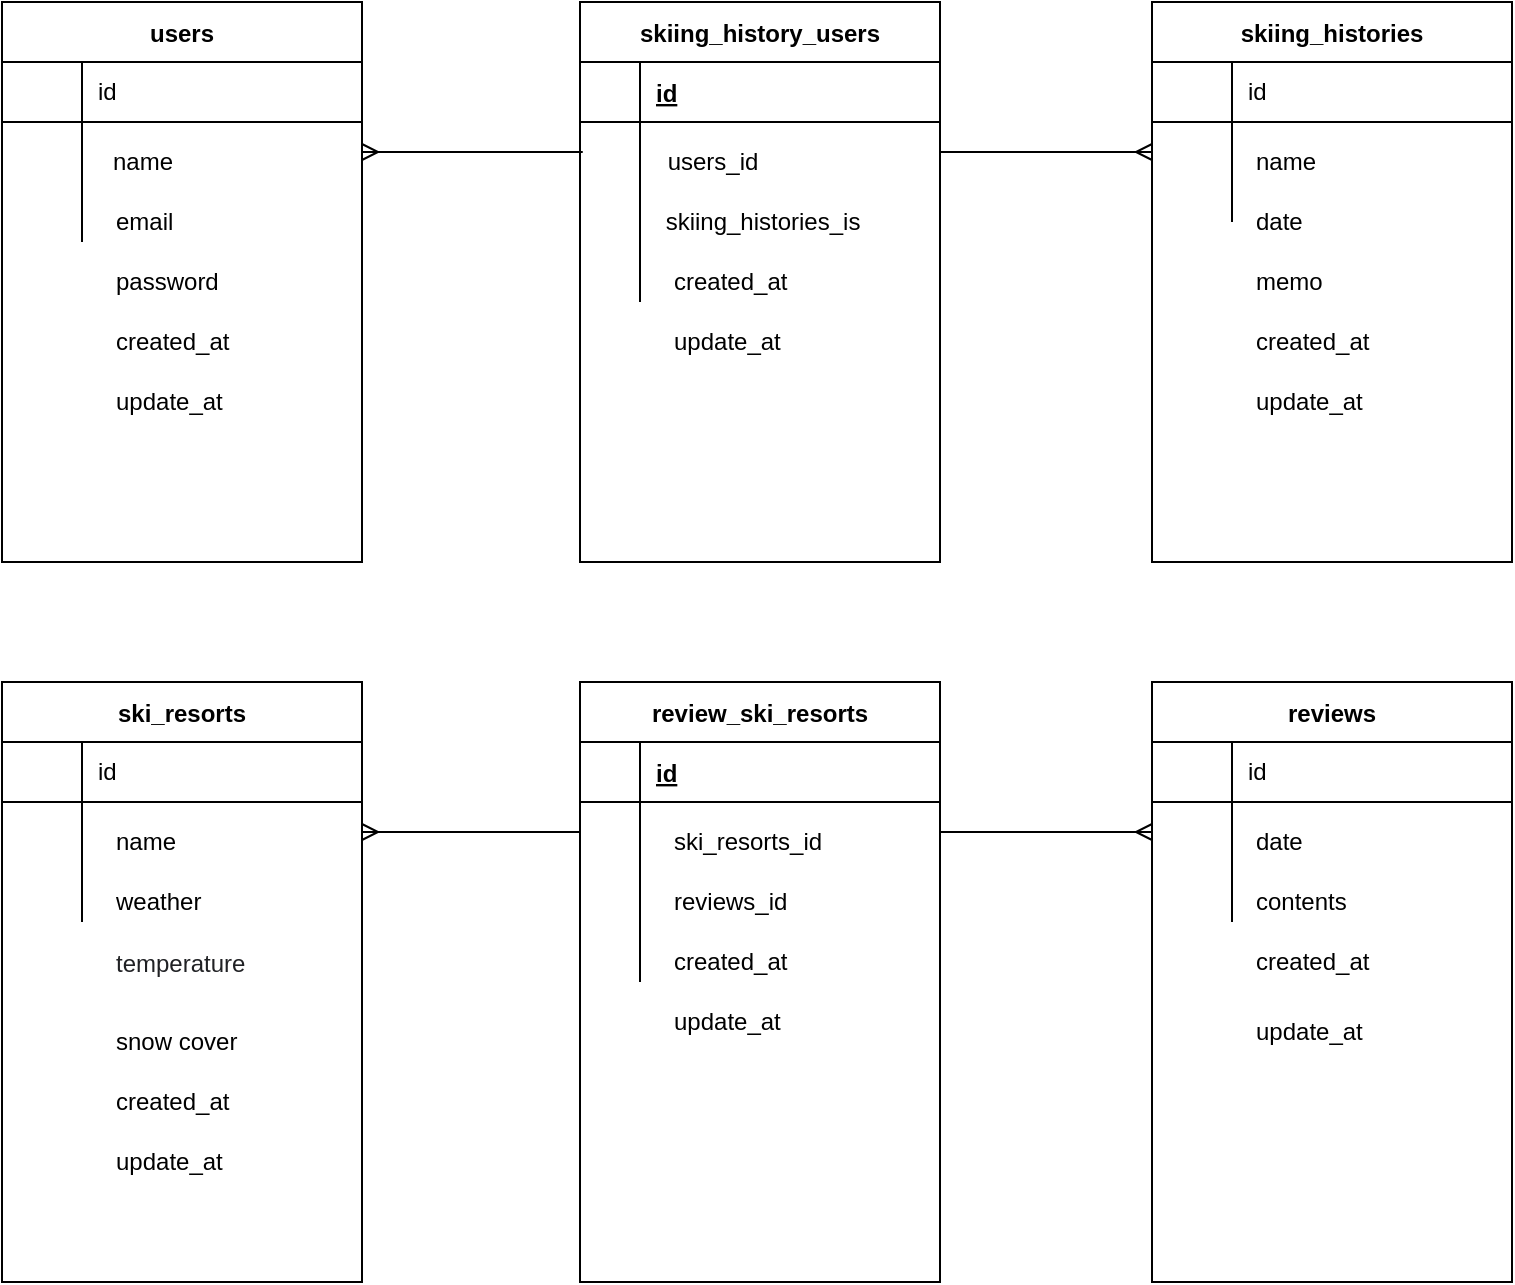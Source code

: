 <mxfile>
    <diagram id="7Et-u0gL1dKw2_6GZPuL" name="ページ1">
        <mxGraphModel dx="898" dy="680" grid="1" gridSize="10" guides="1" tooltips="1" connect="1" arrows="1" fold="1" page="1" pageScale="1" pageWidth="827" pageHeight="1169" background="#FFFFFF" math="0" shadow="0">
            <root>
                <mxCell id="0"/>
                <mxCell id="1" parent="0"/>
                <mxCell id="12" value="users" style="shape=table;startSize=30;container=1;collapsible=0;childLayout=tableLayout;fixedRows=1;rowLines=0;fontStyle=1;align=center;fontColor=#000000;" parent="1" vertex="1">
                    <mxGeometry x="35" y="250" width="180" height="280" as="geometry"/>
                </mxCell>
                <mxCell id="13" value="" style="shape=partialRectangle;html=1;whiteSpace=wrap;collapsible=0;dropTarget=0;pointerEvents=0;fillColor=none;top=0;left=0;bottom=1;right=0;points=[[0,0.5],[1,0.5]];portConstraint=eastwest;" parent="12" vertex="1">
                    <mxGeometry y="30" width="180" height="30" as="geometry"/>
                </mxCell>
                <mxCell id="14" value="" style="shape=partialRectangle;html=1;whiteSpace=wrap;connectable=0;fillColor=none;top=0;left=0;bottom=0;right=0;overflow=hidden;" parent="13" vertex="1">
                    <mxGeometry width="40" height="30" as="geometry"/>
                </mxCell>
                <mxCell id="15" value="id" style="shape=partialRectangle;html=1;whiteSpace=wrap;connectable=0;fillColor=none;top=0;left=0;bottom=0;right=0;align=left;spacingLeft=6;overflow=hidden;" parent="13" vertex="1">
                    <mxGeometry x="40" width="140" height="30" as="geometry"/>
                </mxCell>
                <mxCell id="16" value="" style="shape=partialRectangle;html=1;whiteSpace=wrap;collapsible=0;dropTarget=0;pointerEvents=0;fillColor=none;top=0;left=0;bottom=0;right=0;points=[[0,0.5],[1,0.5]];portConstraint=eastwest;" parent="12" vertex="1">
                    <mxGeometry y="60" width="180" height="30" as="geometry"/>
                </mxCell>
                <mxCell id="17" value="" style="shape=partialRectangle;html=1;whiteSpace=wrap;connectable=0;fillColor=none;top=0;left=0;bottom=0;right=0;overflow=hidden;" parent="16" vertex="1">
                    <mxGeometry width="40" height="30" as="geometry"/>
                </mxCell>
                <mxCell id="18" value="" style="shape=partialRectangle;html=1;whiteSpace=wrap;connectable=0;fillColor=none;top=0;left=0;bottom=0;right=0;align=left;spacingLeft=6;overflow=hidden;" parent="16" vertex="1">
                    <mxGeometry x="40" width="140" height="30" as="geometry"/>
                </mxCell>
                <mxCell id="19" value="" style="shape=partialRectangle;html=1;whiteSpace=wrap;collapsible=0;dropTarget=0;pointerEvents=0;fillColor=none;top=0;left=0;bottom=0;right=0;points=[[0,0.5],[1,0.5]];portConstraint=eastwest;" parent="12" vertex="1">
                    <mxGeometry y="90" width="180" height="30" as="geometry"/>
                </mxCell>
                <mxCell id="20" value="" style="shape=partialRectangle;html=1;whiteSpace=wrap;connectable=0;fillColor=none;top=0;left=0;bottom=0;right=0;overflow=hidden;" parent="19" vertex="1">
                    <mxGeometry width="40" height="30" as="geometry"/>
                </mxCell>
                <mxCell id="21" value="" style="shape=partialRectangle;html=1;whiteSpace=wrap;connectable=0;fillColor=none;top=0;left=0;bottom=0;right=0;align=left;spacingLeft=6;overflow=hidden;" parent="19" vertex="1">
                    <mxGeometry x="40" width="140" height="30" as="geometry"/>
                </mxCell>
                <mxCell id="61" value="reviews" style="shape=table;startSize=30;container=1;collapsible=0;childLayout=tableLayout;fixedRows=1;rowLines=0;fontStyle=1;align=center;fontColor=#000000;strokeColor=#000000;" parent="1" vertex="1">
                    <mxGeometry x="610" y="590" width="180" height="300" as="geometry"/>
                </mxCell>
                <mxCell id="62" value="" style="shape=partialRectangle;html=1;whiteSpace=wrap;collapsible=0;dropTarget=0;pointerEvents=0;fillColor=none;top=0;left=0;bottom=1;right=0;points=[[0,0.5],[1,0.5]];portConstraint=eastwest;" parent="61" vertex="1">
                    <mxGeometry y="30" width="180" height="30" as="geometry"/>
                </mxCell>
                <mxCell id="63" value="" style="shape=partialRectangle;html=1;whiteSpace=wrap;connectable=0;fillColor=none;top=0;left=0;bottom=0;right=0;overflow=hidden;" parent="62" vertex="1">
                    <mxGeometry width="40" height="30" as="geometry"/>
                </mxCell>
                <mxCell id="64" value="id" style="shape=partialRectangle;html=1;whiteSpace=wrap;connectable=0;fillColor=none;top=0;left=0;bottom=0;right=0;align=left;spacingLeft=6;overflow=hidden;" parent="62" vertex="1">
                    <mxGeometry x="40" width="140" height="30" as="geometry"/>
                </mxCell>
                <mxCell id="65" value="" style="shape=partialRectangle;html=1;whiteSpace=wrap;collapsible=0;dropTarget=0;pointerEvents=0;fillColor=none;top=0;left=0;bottom=0;right=0;points=[[0,0.5],[1,0.5]];portConstraint=eastwest;" parent="61" vertex="1">
                    <mxGeometry y="60" width="180" height="30" as="geometry"/>
                </mxCell>
                <mxCell id="66" value="" style="shape=partialRectangle;html=1;whiteSpace=wrap;connectable=0;fillColor=none;top=0;left=0;bottom=0;right=0;overflow=hidden;" parent="65" vertex="1">
                    <mxGeometry width="40" height="30" as="geometry"/>
                </mxCell>
                <mxCell id="67" value="" style="shape=partialRectangle;html=1;whiteSpace=wrap;connectable=0;fillColor=none;top=0;left=0;bottom=0;right=0;align=left;spacingLeft=6;overflow=hidden;" parent="65" vertex="1">
                    <mxGeometry x="40" width="140" height="30" as="geometry"/>
                </mxCell>
                <mxCell id="68" value="" style="shape=partialRectangle;html=1;whiteSpace=wrap;collapsible=0;dropTarget=0;pointerEvents=0;fillColor=none;top=0;left=0;bottom=0;right=0;points=[[0,0.5],[1,0.5]];portConstraint=eastwest;" parent="61" vertex="1">
                    <mxGeometry y="90" width="180" height="30" as="geometry"/>
                </mxCell>
                <mxCell id="69" value="" style="shape=partialRectangle;html=1;whiteSpace=wrap;connectable=0;fillColor=none;top=0;left=0;bottom=0;right=0;overflow=hidden;" parent="68" vertex="1">
                    <mxGeometry width="40" height="30" as="geometry"/>
                </mxCell>
                <mxCell id="70" value="" style="shape=partialRectangle;html=1;whiteSpace=wrap;connectable=0;fillColor=none;top=0;left=0;bottom=0;right=0;align=left;spacingLeft=6;overflow=hidden;" parent="68" vertex="1">
                    <mxGeometry x="40" width="140" height="30" as="geometry"/>
                </mxCell>
                <mxCell id="71" value="skiing_histories" style="shape=table;startSize=30;container=1;collapsible=0;childLayout=tableLayout;fixedRows=1;rowLines=0;fontStyle=1;align=center;fontColor=#000000;strokeColor=#000000;" parent="1" vertex="1">
                    <mxGeometry x="610" y="250" width="180" height="280" as="geometry"/>
                </mxCell>
                <mxCell id="72" value="" style="shape=partialRectangle;html=1;whiteSpace=wrap;collapsible=0;dropTarget=0;pointerEvents=0;fillColor=none;top=0;left=0;bottom=1;right=0;points=[[0,0.5],[1,0.5]];portConstraint=eastwest;" parent="71" vertex="1">
                    <mxGeometry y="30" width="180" height="30" as="geometry"/>
                </mxCell>
                <mxCell id="73" value="" style="shape=partialRectangle;html=1;whiteSpace=wrap;connectable=0;fillColor=none;top=0;left=0;bottom=0;right=0;overflow=hidden;" parent="72" vertex="1">
                    <mxGeometry width="40" height="30" as="geometry"/>
                </mxCell>
                <mxCell id="74" value="id" style="shape=partialRectangle;html=1;whiteSpace=wrap;connectable=0;fillColor=none;top=0;left=0;bottom=0;right=0;align=left;spacingLeft=6;overflow=hidden;" parent="72" vertex="1">
                    <mxGeometry x="40" width="140" height="30" as="geometry"/>
                </mxCell>
                <mxCell id="75" value="" style="shape=partialRectangle;html=1;whiteSpace=wrap;collapsible=0;dropTarget=0;pointerEvents=0;fillColor=none;top=0;left=0;bottom=0;right=0;points=[[0,0.5],[1,0.5]];portConstraint=eastwest;" parent="71" vertex="1">
                    <mxGeometry y="60" width="180" height="30" as="geometry"/>
                </mxCell>
                <mxCell id="76" value="" style="shape=partialRectangle;html=1;whiteSpace=wrap;connectable=0;fillColor=none;top=0;left=0;bottom=0;right=0;overflow=hidden;" parent="75" vertex="1">
                    <mxGeometry width="40" height="30" as="geometry"/>
                </mxCell>
                <mxCell id="77" value="" style="shape=partialRectangle;html=1;whiteSpace=wrap;connectable=0;fillColor=none;top=0;left=0;bottom=0;right=0;align=left;spacingLeft=6;overflow=hidden;" parent="75" vertex="1">
                    <mxGeometry x="40" width="140" height="30" as="geometry"/>
                </mxCell>
                <mxCell id="78" value="" style="shape=partialRectangle;html=1;whiteSpace=wrap;collapsible=0;dropTarget=0;pointerEvents=0;fillColor=none;top=0;left=0;bottom=0;right=0;points=[[0,0.5],[1,0.5]];portConstraint=eastwest;" parent="71" vertex="1">
                    <mxGeometry y="90" width="180" height="20" as="geometry"/>
                </mxCell>
                <mxCell id="79" value="" style="shape=partialRectangle;html=1;whiteSpace=wrap;connectable=0;fillColor=none;top=0;left=0;bottom=0;right=0;overflow=hidden;" parent="78" vertex="1">
                    <mxGeometry width="40" height="20" as="geometry"/>
                </mxCell>
                <mxCell id="80" value="" style="shape=partialRectangle;html=1;whiteSpace=wrap;connectable=0;fillColor=none;top=0;left=0;bottom=0;right=0;align=left;spacingLeft=6;overflow=hidden;" parent="78" vertex="1">
                    <mxGeometry x="40" width="140" height="20" as="geometry"/>
                </mxCell>
                <mxCell id="81" value="ski_resorts" style="shape=table;startSize=30;container=1;collapsible=0;childLayout=tableLayout;fixedRows=1;rowLines=0;fontStyle=1;align=center;fontColor=#000000;strokeColor=#000000;" parent="1" vertex="1">
                    <mxGeometry x="35" y="590" width="180" height="300" as="geometry"/>
                </mxCell>
                <mxCell id="82" value="" style="shape=partialRectangle;html=1;whiteSpace=wrap;collapsible=0;dropTarget=0;pointerEvents=0;fillColor=none;top=0;left=0;bottom=1;right=0;points=[[0,0.5],[1,0.5]];portConstraint=eastwest;" parent="81" vertex="1">
                    <mxGeometry y="30" width="180" height="30" as="geometry"/>
                </mxCell>
                <mxCell id="83" value="" style="shape=partialRectangle;html=1;whiteSpace=wrap;connectable=0;fillColor=none;top=0;left=0;bottom=0;right=0;overflow=hidden;" parent="82" vertex="1">
                    <mxGeometry width="40" height="30" as="geometry"/>
                </mxCell>
                <mxCell id="84" value="id" style="shape=partialRectangle;html=1;whiteSpace=wrap;connectable=0;fillColor=none;top=0;left=0;bottom=0;right=0;align=left;spacingLeft=6;overflow=hidden;" parent="82" vertex="1">
                    <mxGeometry x="40" width="140" height="30" as="geometry"/>
                </mxCell>
                <mxCell id="85" value="" style="shape=partialRectangle;html=1;whiteSpace=wrap;collapsible=0;dropTarget=0;pointerEvents=0;fillColor=none;top=0;left=0;bottom=0;right=0;points=[[0,0.5],[1,0.5]];portConstraint=eastwest;" parent="81" vertex="1">
                    <mxGeometry y="60" width="180" height="30" as="geometry"/>
                </mxCell>
                <mxCell id="86" value="" style="shape=partialRectangle;html=1;whiteSpace=wrap;connectable=0;fillColor=none;top=0;left=0;bottom=0;right=0;overflow=hidden;" parent="85" vertex="1">
                    <mxGeometry width="40" height="30" as="geometry"/>
                </mxCell>
                <mxCell id="87" value="" style="shape=partialRectangle;html=1;whiteSpace=wrap;connectable=0;fillColor=none;top=0;left=0;bottom=0;right=0;align=left;spacingLeft=6;overflow=hidden;" parent="85" vertex="1">
                    <mxGeometry x="40" width="140" height="30" as="geometry"/>
                </mxCell>
                <mxCell id="88" value="" style="shape=partialRectangle;html=1;whiteSpace=wrap;collapsible=0;dropTarget=0;pointerEvents=0;fillColor=none;top=0;left=0;bottom=0;right=0;points=[[0,0.5],[1,0.5]];portConstraint=eastwest;" parent="81" vertex="1">
                    <mxGeometry y="90" width="180" height="30" as="geometry"/>
                </mxCell>
                <mxCell id="89" value="" style="shape=partialRectangle;html=1;whiteSpace=wrap;connectable=0;fillColor=none;top=0;left=0;bottom=0;right=0;overflow=hidden;" parent="88" vertex="1">
                    <mxGeometry width="40" height="30" as="geometry"/>
                </mxCell>
                <mxCell id="90" value="" style="shape=partialRectangle;html=1;whiteSpace=wrap;connectable=0;fillColor=none;top=0;left=0;bottom=0;right=0;align=left;spacingLeft=6;overflow=hidden;" parent="88" vertex="1">
                    <mxGeometry x="40" width="140" height="30" as="geometry"/>
                </mxCell>
                <mxCell id="94" value="password" style="text;html=1;strokeColor=none;fillColor=none;align=left;verticalAlign=middle;whiteSpace=wrap;rounded=0;fontColor=#000000;" parent="1" vertex="1">
                    <mxGeometry x="90" y="380" width="40" height="20" as="geometry"/>
                </mxCell>
                <mxCell id="99" value="created_at" style="text;html=1;align=left;verticalAlign=middle;resizable=0;points=[];autosize=1;strokeColor=none;fontColor=#000000;" parent="1" vertex="1">
                    <mxGeometry x="90" y="410" width="70" height="20" as="geometry"/>
                </mxCell>
                <mxCell id="101" value="update_at" style="text;html=1;align=left;verticalAlign=middle;resizable=0;points=[];autosize=1;strokeColor=none;fontColor=#000000;" parent="1" vertex="1">
                    <mxGeometry x="90" y="440" width="70" height="20" as="geometry"/>
                </mxCell>
                <mxCell id="105" value="memo" style="text;html=1;align=left;verticalAlign=middle;resizable=0;points=[];autosize=1;strokeColor=none;fontColor=#000000;" parent="1" vertex="1">
                    <mxGeometry x="660" y="380" width="50" height="20" as="geometry"/>
                </mxCell>
                <mxCell id="106" value="&lt;span&gt;created_at&lt;/span&gt;" style="text;html=1;align=left;verticalAlign=middle;resizable=0;points=[];autosize=1;strokeColor=none;fontColor=#000000;" parent="1" vertex="1">
                    <mxGeometry x="660" y="410" width="70" height="20" as="geometry"/>
                </mxCell>
                <mxCell id="107" value="&lt;span&gt;update_at&lt;/span&gt;" style="text;html=1;align=left;verticalAlign=middle;resizable=0;points=[];autosize=1;strokeColor=none;fontColor=#000000;" parent="1" vertex="1">
                    <mxGeometry x="660" y="440" width="70" height="20" as="geometry"/>
                </mxCell>
                <mxCell id="108" value="name" style="text;html=1;align=left;verticalAlign=middle;resizable=0;points=[];autosize=1;strokeColor=none;fontColor=#000000;" parent="1" vertex="1">
                    <mxGeometry x="90" y="660" width="50" height="20" as="geometry"/>
                </mxCell>
                <mxCell id="109" value="weather" style="text;html=1;align=left;verticalAlign=middle;resizable=0;points=[];autosize=1;strokeColor=none;fontColor=#000000;" parent="1" vertex="1">
                    <mxGeometry x="90" y="690" width="60" height="20" as="geometry"/>
                </mxCell>
                <mxCell id="110" value="&lt;pre class=&quot;tw-data-text tw-text-large XcVN5d tw-ta&quot; id=&quot;tw-target-text&quot; style=&quot;line-height: 36px ; border: none ; padding: 2px 0.14em 2px 0px ; position: relative ; margin-top: -2px ; margin-bottom: -2px ; resize: none ; font-family: inherit ; overflow: hidden ; width: 270px ; overflow-wrap: break-word ; color: rgb(32 , 33 , 36)&quot;&gt;&lt;span class=&quot;Y2IQFc&quot; lang=&quot;en&quot;&gt;&lt;font style=&quot;font-size: 12px&quot;&gt;temperature&lt;/font&gt;&lt;/span&gt;&lt;/pre&gt;" style="text;html=1;align=left;verticalAlign=middle;resizable=0;points=[];autosize=1;strokeColor=none;fontColor=#000000;" parent="1" vertex="1">
                    <mxGeometry x="90" y="710" width="290" height="40" as="geometry"/>
                </mxCell>
                <mxCell id="111" value="email" style="text;html=1;align=left;verticalAlign=middle;resizable=0;points=[];autosize=1;strokeColor=none;fontColor=#000000;" parent="1" vertex="1">
                    <mxGeometry x="90" y="350" width="40" height="20" as="geometry"/>
                </mxCell>
                <mxCell id="112" value="&lt;div style=&quot;text-align: left&quot;&gt;&lt;span&gt;name&lt;/span&gt;&lt;/div&gt;" style="text;html=1;align=center;verticalAlign=middle;resizable=0;points=[];autosize=1;strokeColor=none;fontColor=#000000;" parent="1" vertex="1">
                    <mxGeometry x="80" y="320" width="50" height="20" as="geometry"/>
                </mxCell>
                <mxCell id="113" value="date" style="text;html=1;align=left;verticalAlign=middle;resizable=0;points=[];autosize=1;strokeColor=none;fontColor=#000000;" parent="1" vertex="1">
                    <mxGeometry x="660" y="350" width="40" height="20" as="geometry"/>
                </mxCell>
                <mxCell id="114" value="name" style="text;html=1;align=left;verticalAlign=middle;resizable=0;points=[];autosize=1;strokeColor=none;fontColor=#000000;" parent="1" vertex="1">
                    <mxGeometry x="660" y="320" width="50" height="20" as="geometry"/>
                </mxCell>
                <mxCell id="119" value="snow cover" style="text;html=1;align=left;verticalAlign=middle;resizable=0;points=[];autosize=1;strokeColor=none;fontColor=#000000;" parent="1" vertex="1">
                    <mxGeometry x="90" y="760" width="80" height="20" as="geometry"/>
                </mxCell>
                <mxCell id="120" value="created_at" style="text;html=1;align=left;verticalAlign=middle;resizable=0;points=[];autosize=1;strokeColor=none;fontColor=#000000;" parent="1" vertex="1">
                    <mxGeometry x="90" y="790" width="70" height="20" as="geometry"/>
                </mxCell>
                <mxCell id="121" value="update_at" style="text;html=1;align=left;verticalAlign=middle;resizable=0;points=[];autosize=1;strokeColor=none;fontColor=#000000;" parent="1" vertex="1">
                    <mxGeometry x="90" y="820" width="70" height="20" as="geometry"/>
                </mxCell>
                <mxCell id="123" value="date" style="text;html=1;align=left;verticalAlign=middle;resizable=0;points=[];autosize=1;strokeColor=none;fontColor=#000000;" parent="1" vertex="1">
                    <mxGeometry x="660" y="660" width="40" height="20" as="geometry"/>
                </mxCell>
                <mxCell id="124" value="contents" style="text;html=1;align=left;verticalAlign=middle;resizable=0;points=[];autosize=1;strokeColor=none;fontColor=#000000;" parent="1" vertex="1">
                    <mxGeometry x="660" y="690" width="60" height="20" as="geometry"/>
                </mxCell>
                <mxCell id="125" value="created_at" style="text;html=1;align=left;verticalAlign=middle;resizable=0;points=[];autosize=1;strokeColor=none;fontColor=#000000;" parent="1" vertex="1">
                    <mxGeometry x="660" y="720" width="70" height="20" as="geometry"/>
                </mxCell>
                <mxCell id="126" value="update_at" style="text;html=1;align=left;verticalAlign=middle;resizable=0;points=[];autosize=1;strokeColor=none;fontColor=#000000;" parent="1" vertex="1">
                    <mxGeometry x="660" y="755" width="70" height="20" as="geometry"/>
                </mxCell>
                <mxCell id="176" value="skiing_history_users" style="shape=table;startSize=30;container=1;collapsible=1;childLayout=tableLayout;fixedRows=1;rowLines=0;fontStyle=1;align=center;resizeLast=1;" parent="1" vertex="1">
                    <mxGeometry x="324" y="250" width="180" height="280" as="geometry">
                        <mxRectangle x="330" y="500" width="60" height="30" as="alternateBounds"/>
                    </mxGeometry>
                </mxCell>
                <mxCell id="177" value="" style="shape=partialRectangle;collapsible=0;dropTarget=0;pointerEvents=0;fillColor=none;top=0;left=0;bottom=1;right=0;points=[[0,0.5],[1,0.5]];portConstraint=eastwest;" parent="176" vertex="1">
                    <mxGeometry y="30" width="180" height="30" as="geometry"/>
                </mxCell>
                <mxCell id="178" value="" style="shape=partialRectangle;connectable=0;fillColor=none;top=0;left=0;bottom=0;right=0;fontStyle=1;overflow=hidden;" parent="177" vertex="1">
                    <mxGeometry width="30" height="30" as="geometry"/>
                </mxCell>
                <mxCell id="179" value="id" style="shape=partialRectangle;connectable=0;fillColor=none;top=0;left=0;bottom=0;right=0;align=left;spacingLeft=6;fontStyle=5;overflow=hidden;" parent="177" vertex="1">
                    <mxGeometry x="30" width="150" height="30" as="geometry"/>
                </mxCell>
                <mxCell id="180" value="" style="shape=partialRectangle;collapsible=0;dropTarget=0;pointerEvents=0;fillColor=none;top=0;left=0;bottom=0;right=0;points=[[0,0.5],[1,0.5]];portConstraint=eastwest;" parent="176" vertex="1">
                    <mxGeometry y="60" width="180" height="30" as="geometry"/>
                </mxCell>
                <mxCell id="181" value="" style="shape=partialRectangle;connectable=0;fillColor=none;top=0;left=0;bottom=0;right=0;editable=1;overflow=hidden;" parent="180" vertex="1">
                    <mxGeometry width="30" height="30" as="geometry"/>
                </mxCell>
                <mxCell id="182" value="" style="shape=partialRectangle;connectable=0;fillColor=none;top=0;left=0;bottom=0;right=0;align=left;spacingLeft=6;overflow=hidden;" parent="180" vertex="1">
                    <mxGeometry x="30" width="150" height="30" as="geometry"/>
                </mxCell>
                <mxCell id="183" value="" style="shape=partialRectangle;collapsible=0;dropTarget=0;pointerEvents=0;fillColor=none;top=0;left=0;bottom=0;right=0;points=[[0,0.5],[1,0.5]];portConstraint=eastwest;" parent="176" vertex="1">
                    <mxGeometry y="90" width="180" height="30" as="geometry"/>
                </mxCell>
                <mxCell id="184" value="" style="shape=partialRectangle;connectable=0;fillColor=none;top=0;left=0;bottom=0;right=0;editable=1;overflow=hidden;" parent="183" vertex="1">
                    <mxGeometry width="30" height="30" as="geometry"/>
                </mxCell>
                <mxCell id="185" value="" style="shape=partialRectangle;connectable=0;fillColor=none;top=0;left=0;bottom=0;right=0;align=left;spacingLeft=6;overflow=hidden;" parent="183" vertex="1">
                    <mxGeometry x="30" width="150" height="30" as="geometry"/>
                </mxCell>
                <mxCell id="186" value="" style="shape=partialRectangle;collapsible=0;dropTarget=0;pointerEvents=0;fillColor=none;top=0;left=0;bottom=0;right=0;points=[[0,0.5],[1,0.5]];portConstraint=eastwest;" parent="176" vertex="1">
                    <mxGeometry y="120" width="180" height="30" as="geometry"/>
                </mxCell>
                <mxCell id="187" value="" style="shape=partialRectangle;connectable=0;fillColor=none;top=0;left=0;bottom=0;right=0;editable=1;overflow=hidden;" parent="186" vertex="1">
                    <mxGeometry width="30" height="30" as="geometry"/>
                </mxCell>
                <mxCell id="188" value="" style="shape=partialRectangle;connectable=0;fillColor=none;top=0;left=0;bottom=0;right=0;align=left;spacingLeft=6;overflow=hidden;" parent="186" vertex="1">
                    <mxGeometry x="30" width="150" height="30" as="geometry"/>
                </mxCell>
                <mxCell id="189" value="users_id" style="text;html=1;align=center;verticalAlign=middle;resizable=0;points=[];autosize=1;strokeColor=none;" parent="1" vertex="1">
                    <mxGeometry x="360" y="320" width="60" height="20" as="geometry"/>
                </mxCell>
                <mxCell id="195" value="" style="edgeStyle=entityRelationEdgeStyle;fontSize=12;html=1;endArrow=ERmany;exitX=1;exitY=0.5;exitDx=0;exitDy=0;entryX=0;entryY=0.5;entryDx=0;entryDy=0;" parent="1" source="180" target="75" edge="1">
                    <mxGeometry width="100" height="100" relative="1" as="geometry">
                        <mxPoint x="370" y="610" as="sourcePoint"/>
                        <mxPoint x="610" y="350" as="targetPoint"/>
                    </mxGeometry>
                </mxCell>
                <mxCell id="196" value="" style="edgeStyle=entityRelationEdgeStyle;fontSize=12;html=1;endArrow=ERmany;entryX=1;entryY=0.5;entryDx=0;entryDy=0;" parent="1" target="16" edge="1">
                    <mxGeometry width="100" height="100" relative="1" as="geometry">
                        <mxPoint x="300" y="325" as="sourcePoint"/>
                        <mxPoint x="470" y="510" as="targetPoint"/>
                    </mxGeometry>
                </mxCell>
                <mxCell id="198" value="review_ski_resorts" style="shape=table;startSize=30;container=1;collapsible=1;childLayout=tableLayout;fixedRows=1;rowLines=0;fontStyle=1;align=center;resizeLast=1;" parent="1" vertex="1">
                    <mxGeometry x="324" y="590" width="180" height="300" as="geometry">
                        <mxRectangle x="330" y="500" width="60" height="30" as="alternateBounds"/>
                    </mxGeometry>
                </mxCell>
                <mxCell id="199" value="" style="shape=partialRectangle;collapsible=0;dropTarget=0;pointerEvents=0;fillColor=none;top=0;left=0;bottom=1;right=0;points=[[0,0.5],[1,0.5]];portConstraint=eastwest;" parent="198" vertex="1">
                    <mxGeometry y="30" width="180" height="30" as="geometry"/>
                </mxCell>
                <mxCell id="200" value="" style="shape=partialRectangle;connectable=0;fillColor=none;top=0;left=0;bottom=0;right=0;fontStyle=1;overflow=hidden;" parent="199" vertex="1">
                    <mxGeometry width="30" height="30" as="geometry"/>
                </mxCell>
                <mxCell id="201" value="id" style="shape=partialRectangle;connectable=0;fillColor=none;top=0;left=0;bottom=0;right=0;align=left;spacingLeft=6;fontStyle=5;overflow=hidden;" parent="199" vertex="1">
                    <mxGeometry x="30" width="150" height="30" as="geometry"/>
                </mxCell>
                <mxCell id="202" value="" style="shape=partialRectangle;collapsible=0;dropTarget=0;pointerEvents=0;fillColor=none;top=0;left=0;bottom=0;right=0;points=[[0,0.5],[1,0.5]];portConstraint=eastwest;" parent="198" vertex="1">
                    <mxGeometry y="60" width="180" height="30" as="geometry"/>
                </mxCell>
                <mxCell id="203" value="" style="shape=partialRectangle;connectable=0;fillColor=none;top=0;left=0;bottom=0;right=0;editable=1;overflow=hidden;" parent="202" vertex="1">
                    <mxGeometry width="30" height="30" as="geometry"/>
                </mxCell>
                <mxCell id="204" value="" style="shape=partialRectangle;connectable=0;fillColor=none;top=0;left=0;bottom=0;right=0;align=left;spacingLeft=6;overflow=hidden;" parent="202" vertex="1">
                    <mxGeometry x="30" width="150" height="30" as="geometry"/>
                </mxCell>
                <mxCell id="205" value="" style="shape=partialRectangle;collapsible=0;dropTarget=0;pointerEvents=0;fillColor=none;top=0;left=0;bottom=0;right=0;points=[[0,0.5],[1,0.5]];portConstraint=eastwest;" parent="198" vertex="1">
                    <mxGeometry y="90" width="180" height="30" as="geometry"/>
                </mxCell>
                <mxCell id="206" value="" style="shape=partialRectangle;connectable=0;fillColor=none;top=0;left=0;bottom=0;right=0;editable=1;overflow=hidden;" parent="205" vertex="1">
                    <mxGeometry width="30" height="30" as="geometry"/>
                </mxCell>
                <mxCell id="207" value="" style="shape=partialRectangle;connectable=0;fillColor=none;top=0;left=0;bottom=0;right=0;align=left;spacingLeft=6;overflow=hidden;" parent="205" vertex="1">
                    <mxGeometry x="30" width="150" height="30" as="geometry"/>
                </mxCell>
                <mxCell id="208" value="" style="shape=partialRectangle;collapsible=0;dropTarget=0;pointerEvents=0;fillColor=none;top=0;left=0;bottom=0;right=0;points=[[0,0.5],[1,0.5]];portConstraint=eastwest;" parent="198" vertex="1">
                    <mxGeometry y="120" width="180" height="30" as="geometry"/>
                </mxCell>
                <mxCell id="209" value="" style="shape=partialRectangle;connectable=0;fillColor=none;top=0;left=0;bottom=0;right=0;editable=1;overflow=hidden;" parent="208" vertex="1">
                    <mxGeometry width="30" height="30" as="geometry"/>
                </mxCell>
                <mxCell id="210" value="" style="shape=partialRectangle;connectable=0;fillColor=none;top=0;left=0;bottom=0;right=0;align=left;spacingLeft=6;overflow=hidden;" parent="208" vertex="1">
                    <mxGeometry x="30" width="150" height="30" as="geometry"/>
                </mxCell>
                <mxCell id="211" value="ski_resorts_id" style="text;html=1;align=left;verticalAlign=middle;resizable=0;points=[];autosize=1;strokeColor=none;" parent="1" vertex="1">
                    <mxGeometry x="369" y="660" width="90" height="20" as="geometry"/>
                </mxCell>
                <mxCell id="213" value="skiing_histories_is" style="text;html=1;align=center;verticalAlign=middle;resizable=0;points=[];autosize=1;strokeColor=none;" parent="1" vertex="1">
                    <mxGeometry x="360" y="350" width="110" height="20" as="geometry"/>
                </mxCell>
                <mxCell id="214" value="reviews_id" style="text;html=1;align=left;verticalAlign=middle;resizable=0;points=[];autosize=1;strokeColor=none;" parent="1" vertex="1">
                    <mxGeometry x="369" y="690" width="70" height="20" as="geometry"/>
                </mxCell>
                <mxCell id="215" value="&lt;span&gt;created_at&lt;/span&gt;" style="text;html=1;align=left;verticalAlign=middle;resizable=0;points=[];autosize=1;strokeColor=none;fontColor=#000000;" parent="1" vertex="1">
                    <mxGeometry x="369" y="380" width="70" height="20" as="geometry"/>
                </mxCell>
                <mxCell id="216" value="&lt;span&gt;update_at&lt;/span&gt;" style="text;html=1;align=left;verticalAlign=middle;resizable=0;points=[];autosize=1;strokeColor=none;fontColor=#000000;" parent="1" vertex="1">
                    <mxGeometry x="369" y="410" width="70" height="20" as="geometry"/>
                </mxCell>
                <mxCell id="217" value="&lt;span&gt;created_at&lt;/span&gt;" style="text;html=1;align=left;verticalAlign=middle;resizable=0;points=[];autosize=1;strokeColor=none;fontColor=#000000;" parent="1" vertex="1">
                    <mxGeometry x="369" y="720" width="70" height="20" as="geometry"/>
                </mxCell>
                <mxCell id="218" value="&lt;span&gt;update_at&lt;/span&gt;" style="text;html=1;align=left;verticalAlign=middle;resizable=0;points=[];autosize=1;strokeColor=none;fontColor=#000000;" parent="1" vertex="1">
                    <mxGeometry x="369" y="750" width="70" height="20" as="geometry"/>
                </mxCell>
                <mxCell id="220" value="" style="endArrow=none;html=1;rounded=0;dashed=1;dashPattern=1 2;" parent="1" edge="1">
                    <mxGeometry relative="1" as="geometry">
                        <mxPoint x="340" y="620" as="sourcePoint"/>
                        <mxPoint x="500" y="620" as="targetPoint"/>
                    </mxGeometry>
                </mxCell>
                <mxCell id="221" value="" style="resizable=0;html=1;align=left;verticalAlign=bottom;" parent="220" connectable="0" vertex="1">
                    <mxGeometry x="-1" relative="1" as="geometry"/>
                </mxCell>
                <mxCell id="222" value="" style="resizable=0;html=1;align=right;verticalAlign=bottom;" parent="220" connectable="0" vertex="1">
                    <mxGeometry x="1" relative="1" as="geometry"/>
                </mxCell>
                <mxCell id="238" value="" style="edgeStyle=entityRelationEdgeStyle;fontSize=12;html=1;endArrow=ERmany;exitX=1;exitY=0.5;exitDx=0;exitDy=0;" parent="1" source="202" edge="1">
                    <mxGeometry width="100" height="100" relative="1" as="geometry">
                        <mxPoint x="504" y="670" as="sourcePoint"/>
                        <mxPoint x="610" y="665" as="targetPoint"/>
                    </mxGeometry>
                </mxCell>
                <mxCell id="241" value="" style="edgeStyle=entityRelationEdgeStyle;fontSize=12;html=1;endArrow=ERmany;entryX=1;entryY=0.5;entryDx=0;entryDy=0;exitX=0;exitY=0.5;exitDx=0;exitDy=0;" parent="1" source="202" target="85" edge="1">
                    <mxGeometry width="100" height="100" relative="1" as="geometry">
                        <mxPoint x="520" y="830" as="sourcePoint"/>
                        <mxPoint x="410" y="920" as="targetPoint"/>
                    </mxGeometry>
                </mxCell>
            </root>
        </mxGraphModel>
    </diagram>
</mxfile>